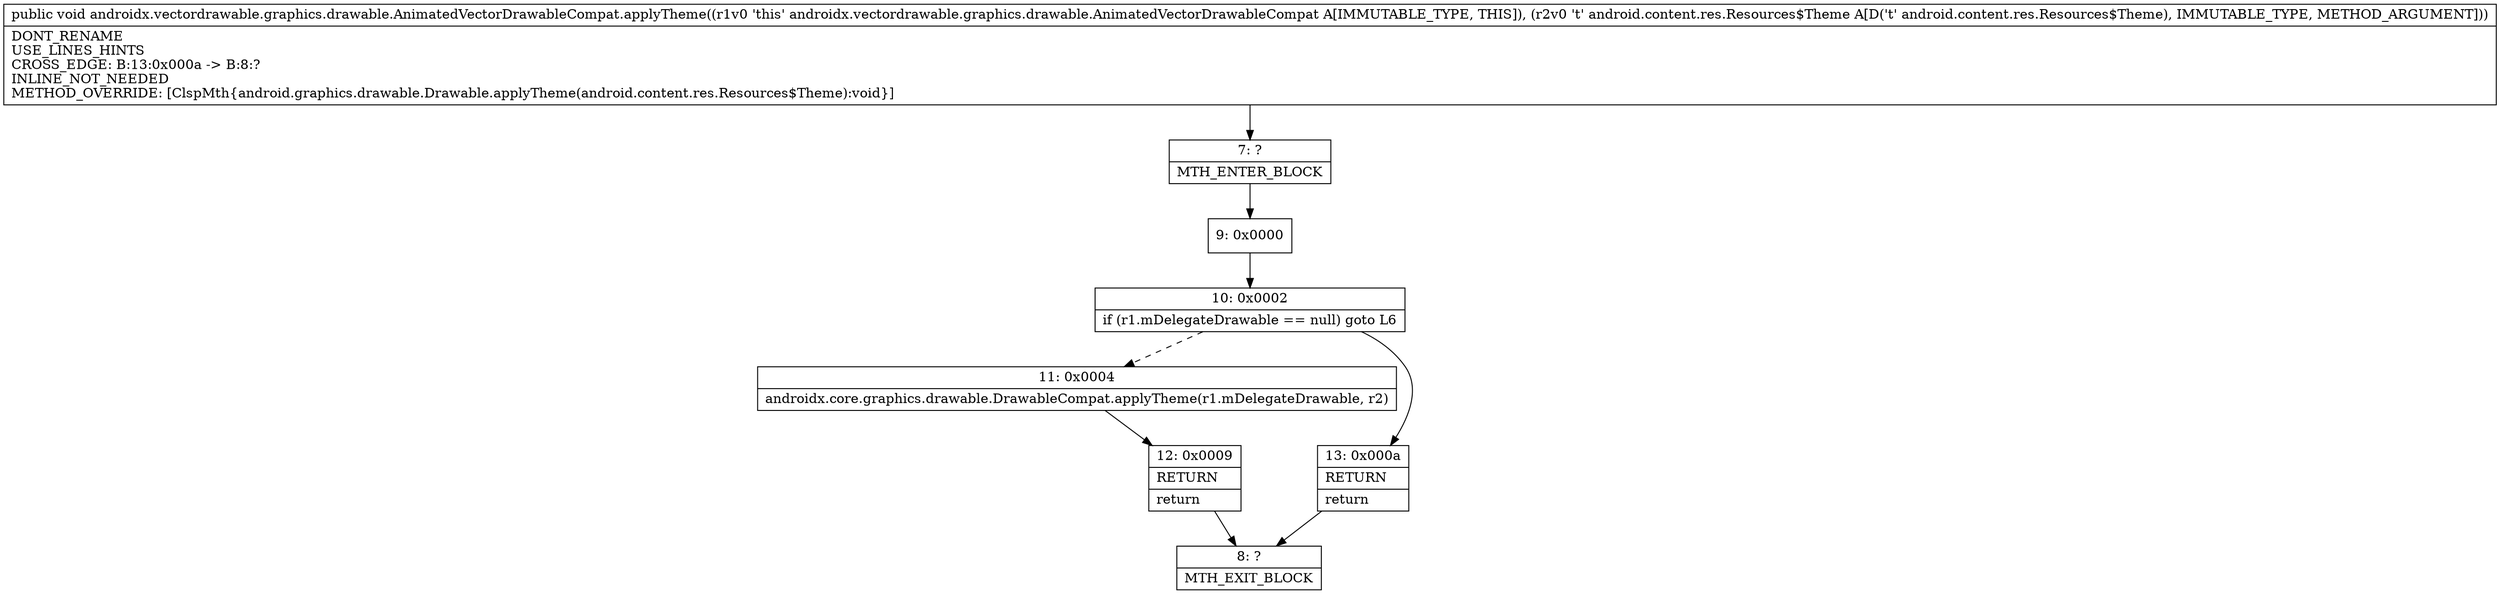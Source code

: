 digraph "CFG forandroidx.vectordrawable.graphics.drawable.AnimatedVectorDrawableCompat.applyTheme(Landroid\/content\/res\/Resources$Theme;)V" {
Node_7 [shape=record,label="{7\:\ ?|MTH_ENTER_BLOCK\l}"];
Node_9 [shape=record,label="{9\:\ 0x0000}"];
Node_10 [shape=record,label="{10\:\ 0x0002|if (r1.mDelegateDrawable == null) goto L6\l}"];
Node_11 [shape=record,label="{11\:\ 0x0004|androidx.core.graphics.drawable.DrawableCompat.applyTheme(r1.mDelegateDrawable, r2)\l}"];
Node_12 [shape=record,label="{12\:\ 0x0009|RETURN\l|return\l}"];
Node_8 [shape=record,label="{8\:\ ?|MTH_EXIT_BLOCK\l}"];
Node_13 [shape=record,label="{13\:\ 0x000a|RETURN\l|return\l}"];
MethodNode[shape=record,label="{public void androidx.vectordrawable.graphics.drawable.AnimatedVectorDrawableCompat.applyTheme((r1v0 'this' androidx.vectordrawable.graphics.drawable.AnimatedVectorDrawableCompat A[IMMUTABLE_TYPE, THIS]), (r2v0 't' android.content.res.Resources$Theme A[D('t' android.content.res.Resources$Theme), IMMUTABLE_TYPE, METHOD_ARGUMENT]))  | DONT_RENAME\lUSE_LINES_HINTS\lCROSS_EDGE: B:13:0x000a \-\> B:8:?\lINLINE_NOT_NEEDED\lMETHOD_OVERRIDE: [ClspMth\{android.graphics.drawable.Drawable.applyTheme(android.content.res.Resources$Theme):void\}]\l}"];
MethodNode -> Node_7;Node_7 -> Node_9;
Node_9 -> Node_10;
Node_10 -> Node_11[style=dashed];
Node_10 -> Node_13;
Node_11 -> Node_12;
Node_12 -> Node_8;
Node_13 -> Node_8;
}

